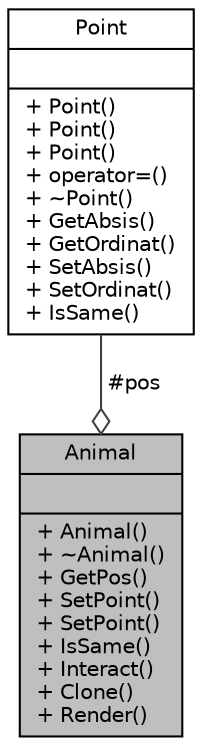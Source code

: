 digraph "Animal"
{
  edge [fontname="Helvetica",fontsize="10",labelfontname="Helvetica",labelfontsize="10"];
  node [fontname="Helvetica",fontsize="10",shape=record];
  Node1 [label="{Animal\n||+ Animal()\l+ ~Animal()\l+ GetPos()\l+ SetPoint()\l+ SetPoint()\l+ IsSame()\l+ Interact()\l+ Clone()\l+ Render()\l}",height=0.2,width=0.4,color="black", fillcolor="grey75", style="filled", fontcolor="black"];
  Node2 -> Node1 [color="grey25",fontsize="10",style="solid",label=" #pos" ,arrowhead="odiamond",fontname="Helvetica"];
  Node2 [label="{Point\n||+ Point()\l+ Point()\l+ Point()\l+ operator=()\l+ ~Point()\l+ GetAbsis()\l+ GetOrdinat()\l+ SetAbsis()\l+ SetOrdinat()\l+ IsSame()\l}",height=0.2,width=0.4,color="black", fillcolor="white", style="filled",URL="$classPoint.html"];
}
